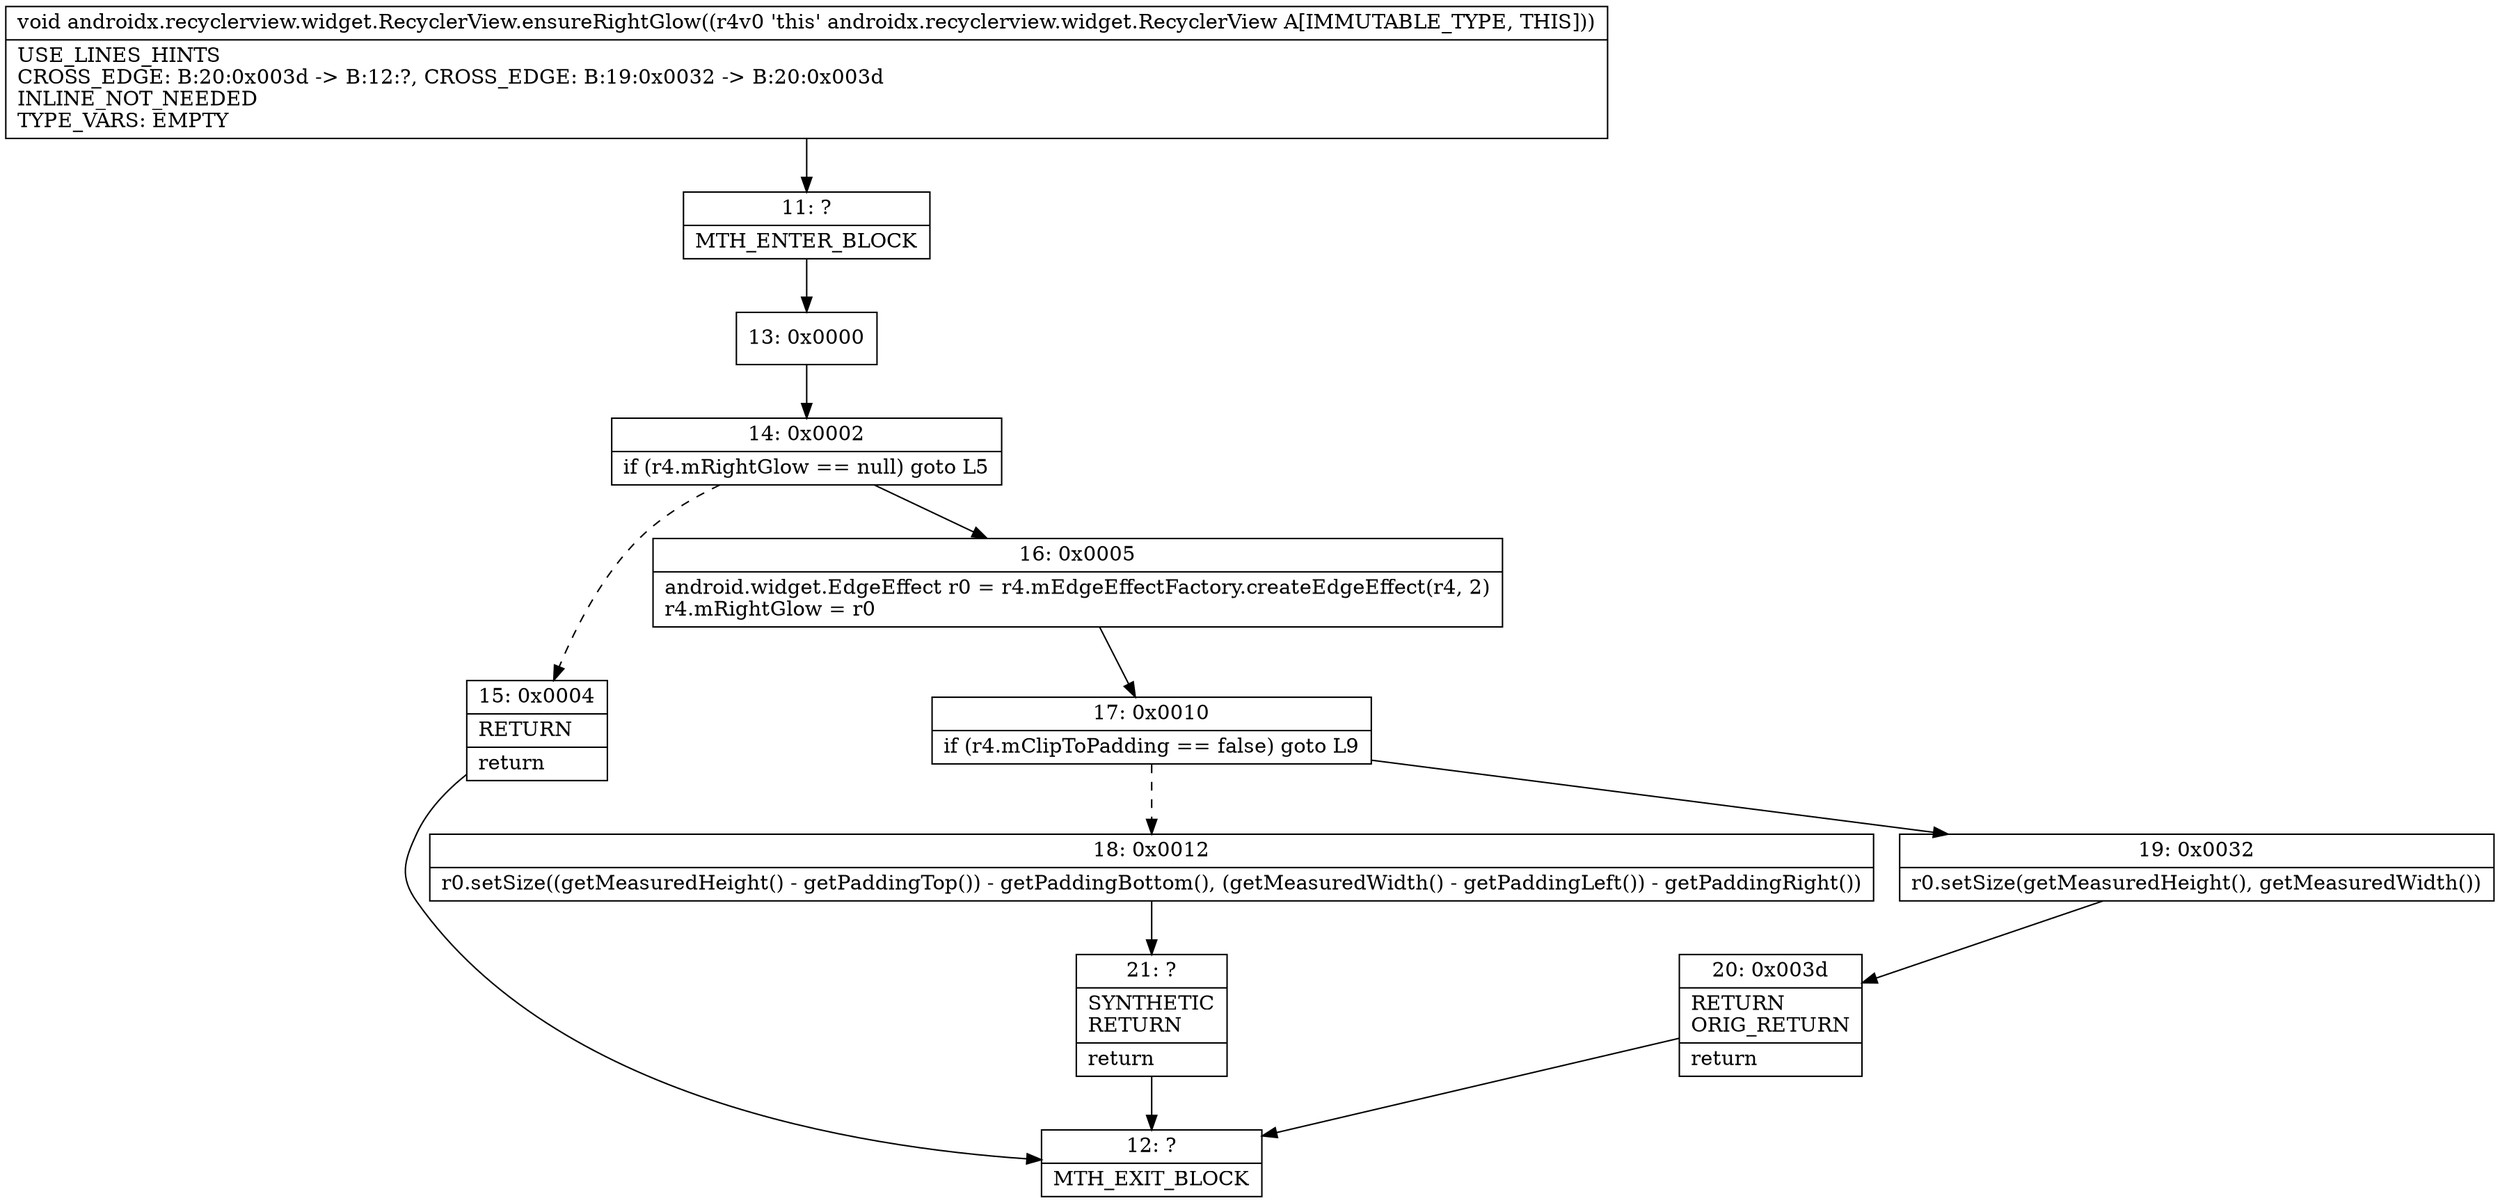digraph "CFG forandroidx.recyclerview.widget.RecyclerView.ensureRightGlow()V" {
Node_11 [shape=record,label="{11\:\ ?|MTH_ENTER_BLOCK\l}"];
Node_13 [shape=record,label="{13\:\ 0x0000}"];
Node_14 [shape=record,label="{14\:\ 0x0002|if (r4.mRightGlow == null) goto L5\l}"];
Node_15 [shape=record,label="{15\:\ 0x0004|RETURN\l|return\l}"];
Node_12 [shape=record,label="{12\:\ ?|MTH_EXIT_BLOCK\l}"];
Node_16 [shape=record,label="{16\:\ 0x0005|android.widget.EdgeEffect r0 = r4.mEdgeEffectFactory.createEdgeEffect(r4, 2)\lr4.mRightGlow = r0\l}"];
Node_17 [shape=record,label="{17\:\ 0x0010|if (r4.mClipToPadding == false) goto L9\l}"];
Node_18 [shape=record,label="{18\:\ 0x0012|r0.setSize((getMeasuredHeight() \- getPaddingTop()) \- getPaddingBottom(), (getMeasuredWidth() \- getPaddingLeft()) \- getPaddingRight())\l}"];
Node_21 [shape=record,label="{21\:\ ?|SYNTHETIC\lRETURN\l|return\l}"];
Node_19 [shape=record,label="{19\:\ 0x0032|r0.setSize(getMeasuredHeight(), getMeasuredWidth())\l}"];
Node_20 [shape=record,label="{20\:\ 0x003d|RETURN\lORIG_RETURN\l|return\l}"];
MethodNode[shape=record,label="{void androidx.recyclerview.widget.RecyclerView.ensureRightGlow((r4v0 'this' androidx.recyclerview.widget.RecyclerView A[IMMUTABLE_TYPE, THIS]))  | USE_LINES_HINTS\lCROSS_EDGE: B:20:0x003d \-\> B:12:?, CROSS_EDGE: B:19:0x0032 \-\> B:20:0x003d\lINLINE_NOT_NEEDED\lTYPE_VARS: EMPTY\l}"];
MethodNode -> Node_11;Node_11 -> Node_13;
Node_13 -> Node_14;
Node_14 -> Node_15[style=dashed];
Node_14 -> Node_16;
Node_15 -> Node_12;
Node_16 -> Node_17;
Node_17 -> Node_18[style=dashed];
Node_17 -> Node_19;
Node_18 -> Node_21;
Node_21 -> Node_12;
Node_19 -> Node_20;
Node_20 -> Node_12;
}

